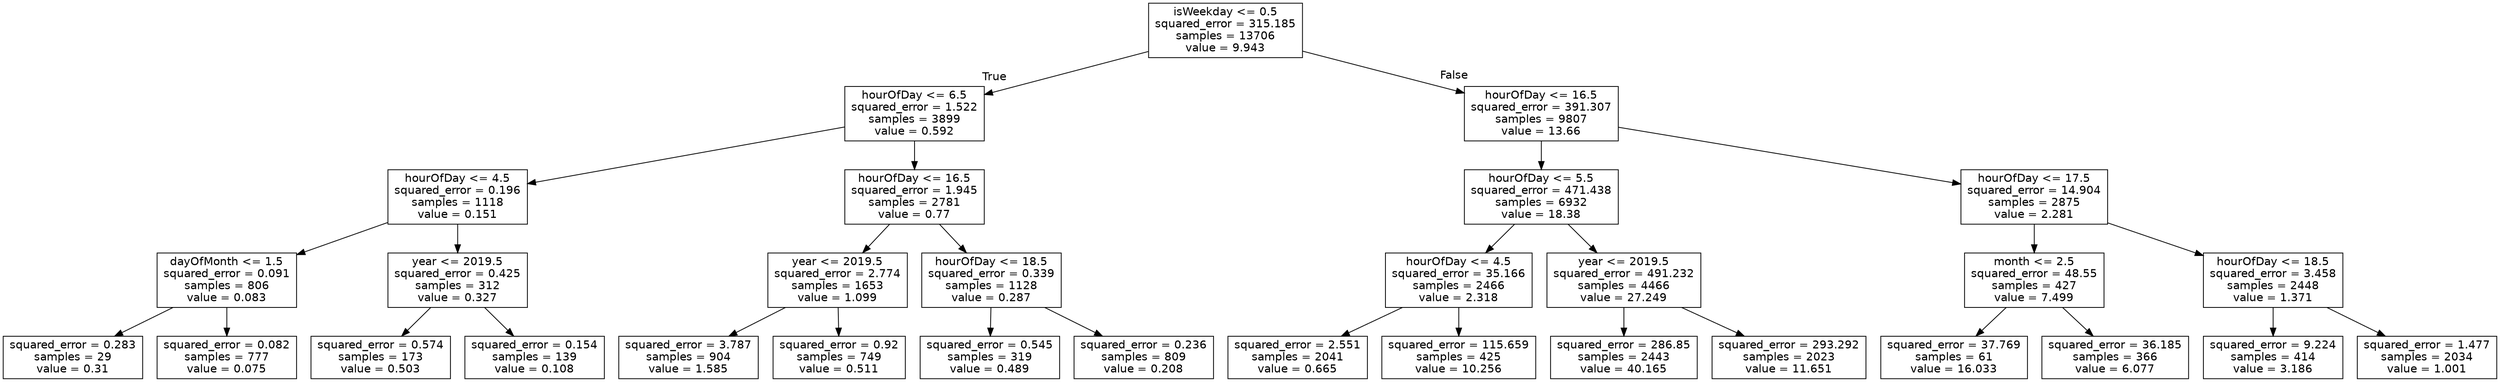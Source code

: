 digraph Tree {
node [shape=box, fontname="helvetica"] ;
edge [fontname="helvetica"] ;
0 [label="isWeekday <= 0.5\nsquared_error = 315.185\nsamples = 13706\nvalue = 9.943"] ;
1 [label="hourOfDay <= 6.5\nsquared_error = 1.522\nsamples = 3899\nvalue = 0.592"] ;
0 -> 1 [labeldistance=2.5, labelangle=45, headlabel="True"] ;
2 [label="hourOfDay <= 4.5\nsquared_error = 0.196\nsamples = 1118\nvalue = 0.151"] ;
1 -> 2 ;
3 [label="dayOfMonth <= 1.5\nsquared_error = 0.091\nsamples = 806\nvalue = 0.083"] ;
2 -> 3 ;
4 [label="squared_error = 0.283\nsamples = 29\nvalue = 0.31"] ;
3 -> 4 ;
5 [label="squared_error = 0.082\nsamples = 777\nvalue = 0.075"] ;
3 -> 5 ;
6 [label="year <= 2019.5\nsquared_error = 0.425\nsamples = 312\nvalue = 0.327"] ;
2 -> 6 ;
7 [label="squared_error = 0.574\nsamples = 173\nvalue = 0.503"] ;
6 -> 7 ;
8 [label="squared_error = 0.154\nsamples = 139\nvalue = 0.108"] ;
6 -> 8 ;
9 [label="hourOfDay <= 16.5\nsquared_error = 1.945\nsamples = 2781\nvalue = 0.77"] ;
1 -> 9 ;
10 [label="year <= 2019.5\nsquared_error = 2.774\nsamples = 1653\nvalue = 1.099"] ;
9 -> 10 ;
11 [label="squared_error = 3.787\nsamples = 904\nvalue = 1.585"] ;
10 -> 11 ;
12 [label="squared_error = 0.92\nsamples = 749\nvalue = 0.511"] ;
10 -> 12 ;
13 [label="hourOfDay <= 18.5\nsquared_error = 0.339\nsamples = 1128\nvalue = 0.287"] ;
9 -> 13 ;
14 [label="squared_error = 0.545\nsamples = 319\nvalue = 0.489"] ;
13 -> 14 ;
15 [label="squared_error = 0.236\nsamples = 809\nvalue = 0.208"] ;
13 -> 15 ;
16 [label="hourOfDay <= 16.5\nsquared_error = 391.307\nsamples = 9807\nvalue = 13.66"] ;
0 -> 16 [labeldistance=2.5, labelangle=-45, headlabel="False"] ;
17 [label="hourOfDay <= 5.5\nsquared_error = 471.438\nsamples = 6932\nvalue = 18.38"] ;
16 -> 17 ;
18 [label="hourOfDay <= 4.5\nsquared_error = 35.166\nsamples = 2466\nvalue = 2.318"] ;
17 -> 18 ;
19 [label="squared_error = 2.551\nsamples = 2041\nvalue = 0.665"] ;
18 -> 19 ;
20 [label="squared_error = 115.659\nsamples = 425\nvalue = 10.256"] ;
18 -> 20 ;
21 [label="year <= 2019.5\nsquared_error = 491.232\nsamples = 4466\nvalue = 27.249"] ;
17 -> 21 ;
22 [label="squared_error = 286.85\nsamples = 2443\nvalue = 40.165"] ;
21 -> 22 ;
23 [label="squared_error = 293.292\nsamples = 2023\nvalue = 11.651"] ;
21 -> 23 ;
24 [label="hourOfDay <= 17.5\nsquared_error = 14.904\nsamples = 2875\nvalue = 2.281"] ;
16 -> 24 ;
25 [label="month <= 2.5\nsquared_error = 48.55\nsamples = 427\nvalue = 7.499"] ;
24 -> 25 ;
26 [label="squared_error = 37.769\nsamples = 61\nvalue = 16.033"] ;
25 -> 26 ;
27 [label="squared_error = 36.185\nsamples = 366\nvalue = 6.077"] ;
25 -> 27 ;
28 [label="hourOfDay <= 18.5\nsquared_error = 3.458\nsamples = 2448\nvalue = 1.371"] ;
24 -> 28 ;
29 [label="squared_error = 9.224\nsamples = 414\nvalue = 3.186"] ;
28 -> 29 ;
30 [label="squared_error = 1.477\nsamples = 2034\nvalue = 1.001"] ;
28 -> 30 ;
}